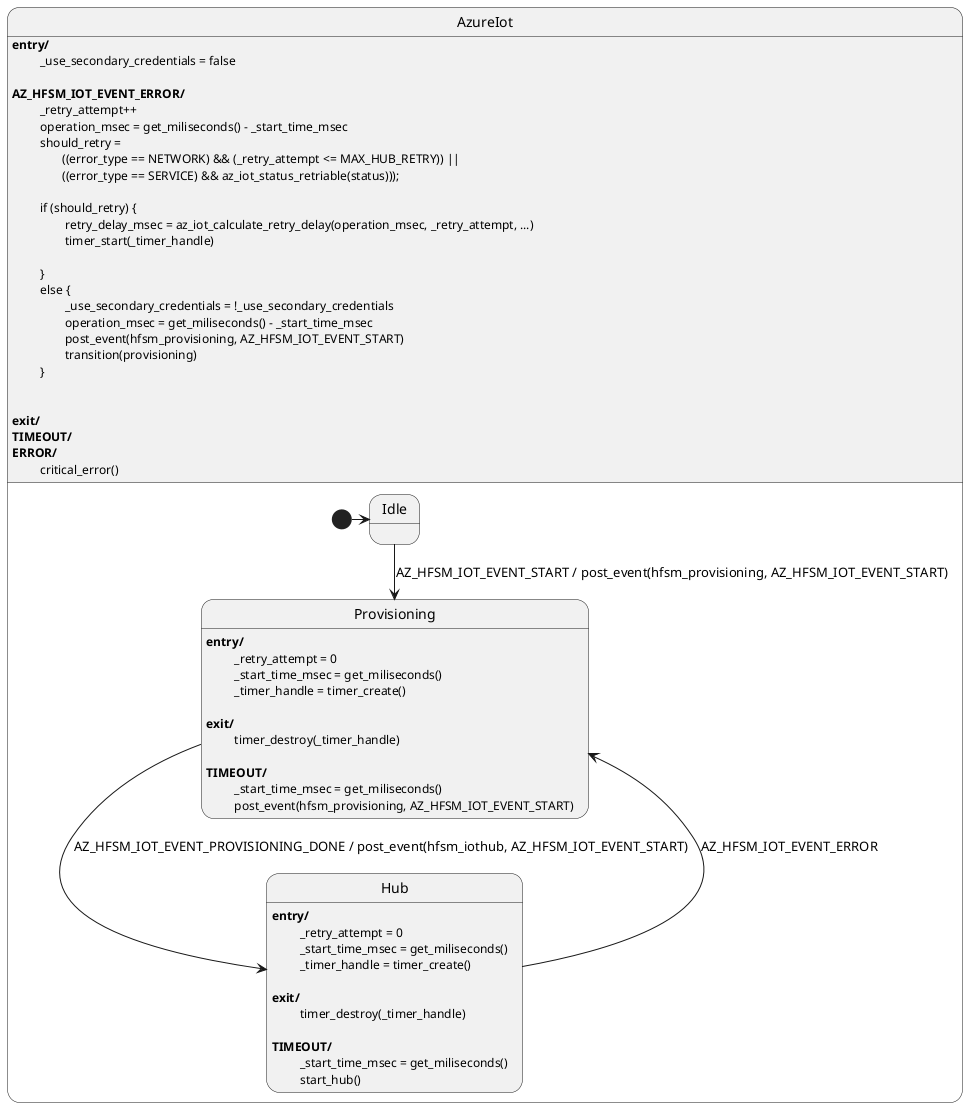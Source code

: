 @startuml Azure IoT HFSM

state AzureIot {
    state Idle
    
    state Provisioning
    Provisioning: <b>entry/</b>
    Provisioning : \t _retry_attempt = 0
    Provisioning : \t _start_time_msec = get_miliseconds()
    Provisioning : \t _timer_handle = timer_create()
    Provisioning :
    Provisioning : <b>exit/</b>
    Provisioning : \t timer_destroy(_timer_handle)
    Provisioning :
    Provisioning : <b>TIMEOUT/</b>
    Provisioning : \t _start_time_msec = get_miliseconds()
    Provisioning : \t post_event(hfsm_provisioning, AZ_HFSM_IOT_EVENT_START)

    state Hub
    Hub : <b>entry/</b>
    Hub : \t _retry_attempt = 0
    Hub : \t _start_time_msec = get_miliseconds()
    Hub : \t _timer_handle = timer_create()
    Hub :
    Hub : <b>exit/</b>
    Hub : \t timer_destroy(_timer_handle)
    Hub : 
    Hub : <b>TIMEOUT/</b>
    Hub : \t _start_time_msec = get_miliseconds()
    Hub : \t start_hub()
    
    [*] -> Idle
    Idle --> Provisioning : AZ_HFSM_IOT_EVENT_START / post_event(hfsm_provisioning, AZ_HFSM_IOT_EVENT_START)
    Provisioning --> Hub : AZ_HFSM_IOT_EVENT_PROVISIONING_DONE / post_event(hfsm_iothub, AZ_HFSM_IOT_EVENT_START)

    Hub -> Provisioning : AZ_HFSM_IOT_EVENT_ERROR
}

AzureIot : <b>entry/</b> 
AzureIot : \t _use_secondary_credentials = false
AzureIot :
AzureIot : <b>AZ_HFSM_IOT_EVENT_ERROR/</b>
AzureIot : \t _retry_attempt++
AzureIot : \t operation_msec = get_miliseconds() - _start_time_msec
AzureIot : \t should_retry = 
AzureIot : \t\t((error_type == NETWORK) && (_retry_attempt <= MAX_HUB_RETRY)) || 
AzureIot : \t\t((error_type == SERVICE) && az_iot_status_retriable(status)));
AzureIot: 
AzureIot : \t if (should_retry) {
AzureIot : \t\t retry_delay_msec = az_iot_calculate_retry_delay(operation_msec, _retry_attempt, ...)
AzureIot : \t\t timer_start(_timer_handle)
AzureIot : \t\t
AzureIot : \t }
AzureIot : \t else {
AzureIot : \t\t _use_secondary_credentials = !_use_secondary_credentials
AzureIot:  \t\t operation_msec = get_miliseconds() - _start_time_msec
AzureIot : \t\t post_event(hfsm_provisioning, AZ_HFSM_IOT_EVENT_START)
AzureIot : \t\t transition(provisioning)
AzureIot : \t }
AzureIot :
AzureIot :
AzureIot : <b>exit/</b>
AzureIot : <b>TIMEOUT/</b>
AzureIot : <b>ERROR/</b>
AzureIot : \t critical_error()

@enduml
